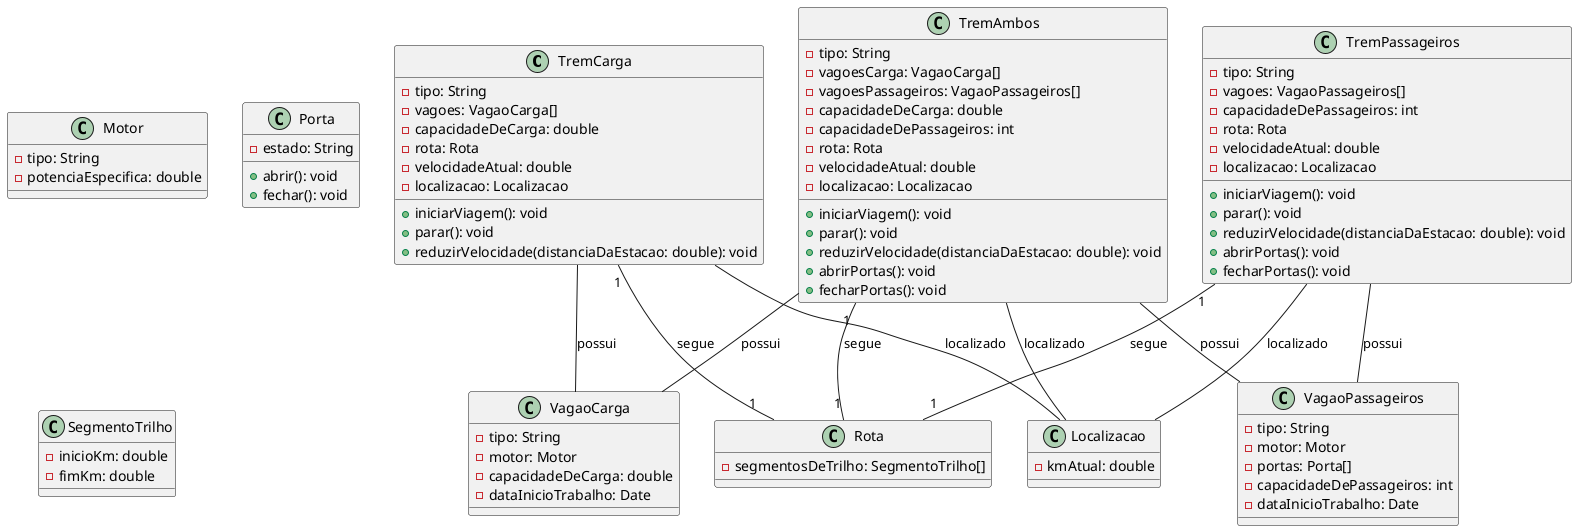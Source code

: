 @startuml Atividade 3 classes 

class TremCarga {
  - tipo: String
  - vagoes: VagaoCarga[]
  - capacidadeDeCarga: double
  - rota: Rota
  - velocidadeAtual: double
  - localizacao: Localizacao

  + iniciarViagem(): void
  + parar(): void
  + reduzirVelocidade(distanciaDaEstacao: double): void
}

class TremPassageiros {
  - tipo: String
  - vagoes: VagaoPassageiros[]
  - capacidadeDePassageiros: int
  - rota: Rota
  - velocidadeAtual: double
  - localizacao: Localizacao

  + iniciarViagem(): void
  + parar(): void
  + reduzirVelocidade(distanciaDaEstacao: double): void
  + abrirPortas(): void
  + fecharPortas(): void
}

class TremAmbos {
  - tipo: String
  - vagoesCarga: VagaoCarga[]
  - vagoesPassageiros: VagaoPassageiros[]
  - capacidadeDeCarga: double
  - capacidadeDePassageiros: int
  - rota: Rota
  - velocidadeAtual: double
  - localizacao: Localizacao

  + iniciarViagem(): void
  + parar(): void
  + reduzirVelocidade(distanciaDaEstacao: double): void
  + abrirPortas(): void
  + fecharPortas(): void
}

class VagaoCarga {
  - tipo: String
  - motor: Motor
  - capacidadeDeCarga: double
  - dataInicioTrabalho: Date
}

class VagaoPassageiros {
  - tipo: String
  - motor: Motor
  - portas: Porta[]
  - capacidadeDePassageiros: int
  - dataInicioTrabalho: Date
}

class Motor {
  - tipo: String
  - potenciaEspecifica: double
}

class Porta {
  - estado: String

  + abrir(): void
  + fechar(): void
}

class Rota {
  - segmentosDeTrilho: SegmentoTrilho[]
}

class SegmentoTrilho {
  - inicioKm: double
  - fimKm: double
}

class Localizacao {
  - kmAtual: double
}

TremCarga -- VagaoCarga : possui
TremPassageiros -- VagaoPassageiros : possui
TremAmbos -- VagaoCarga : possui
TremAmbos -- VagaoPassageiros : possui
TremCarga "1" -- "1" Rota : segue
TremPassageiros "1" -- "1" Rota : segue
TremAmbos "1" -- "1" Rota : segue
TremCarga -- Localizacao : localizado
TremPassageiros -- Localizacao : localizado
TremAmbos -- Localizacao : localizado

@enduml
